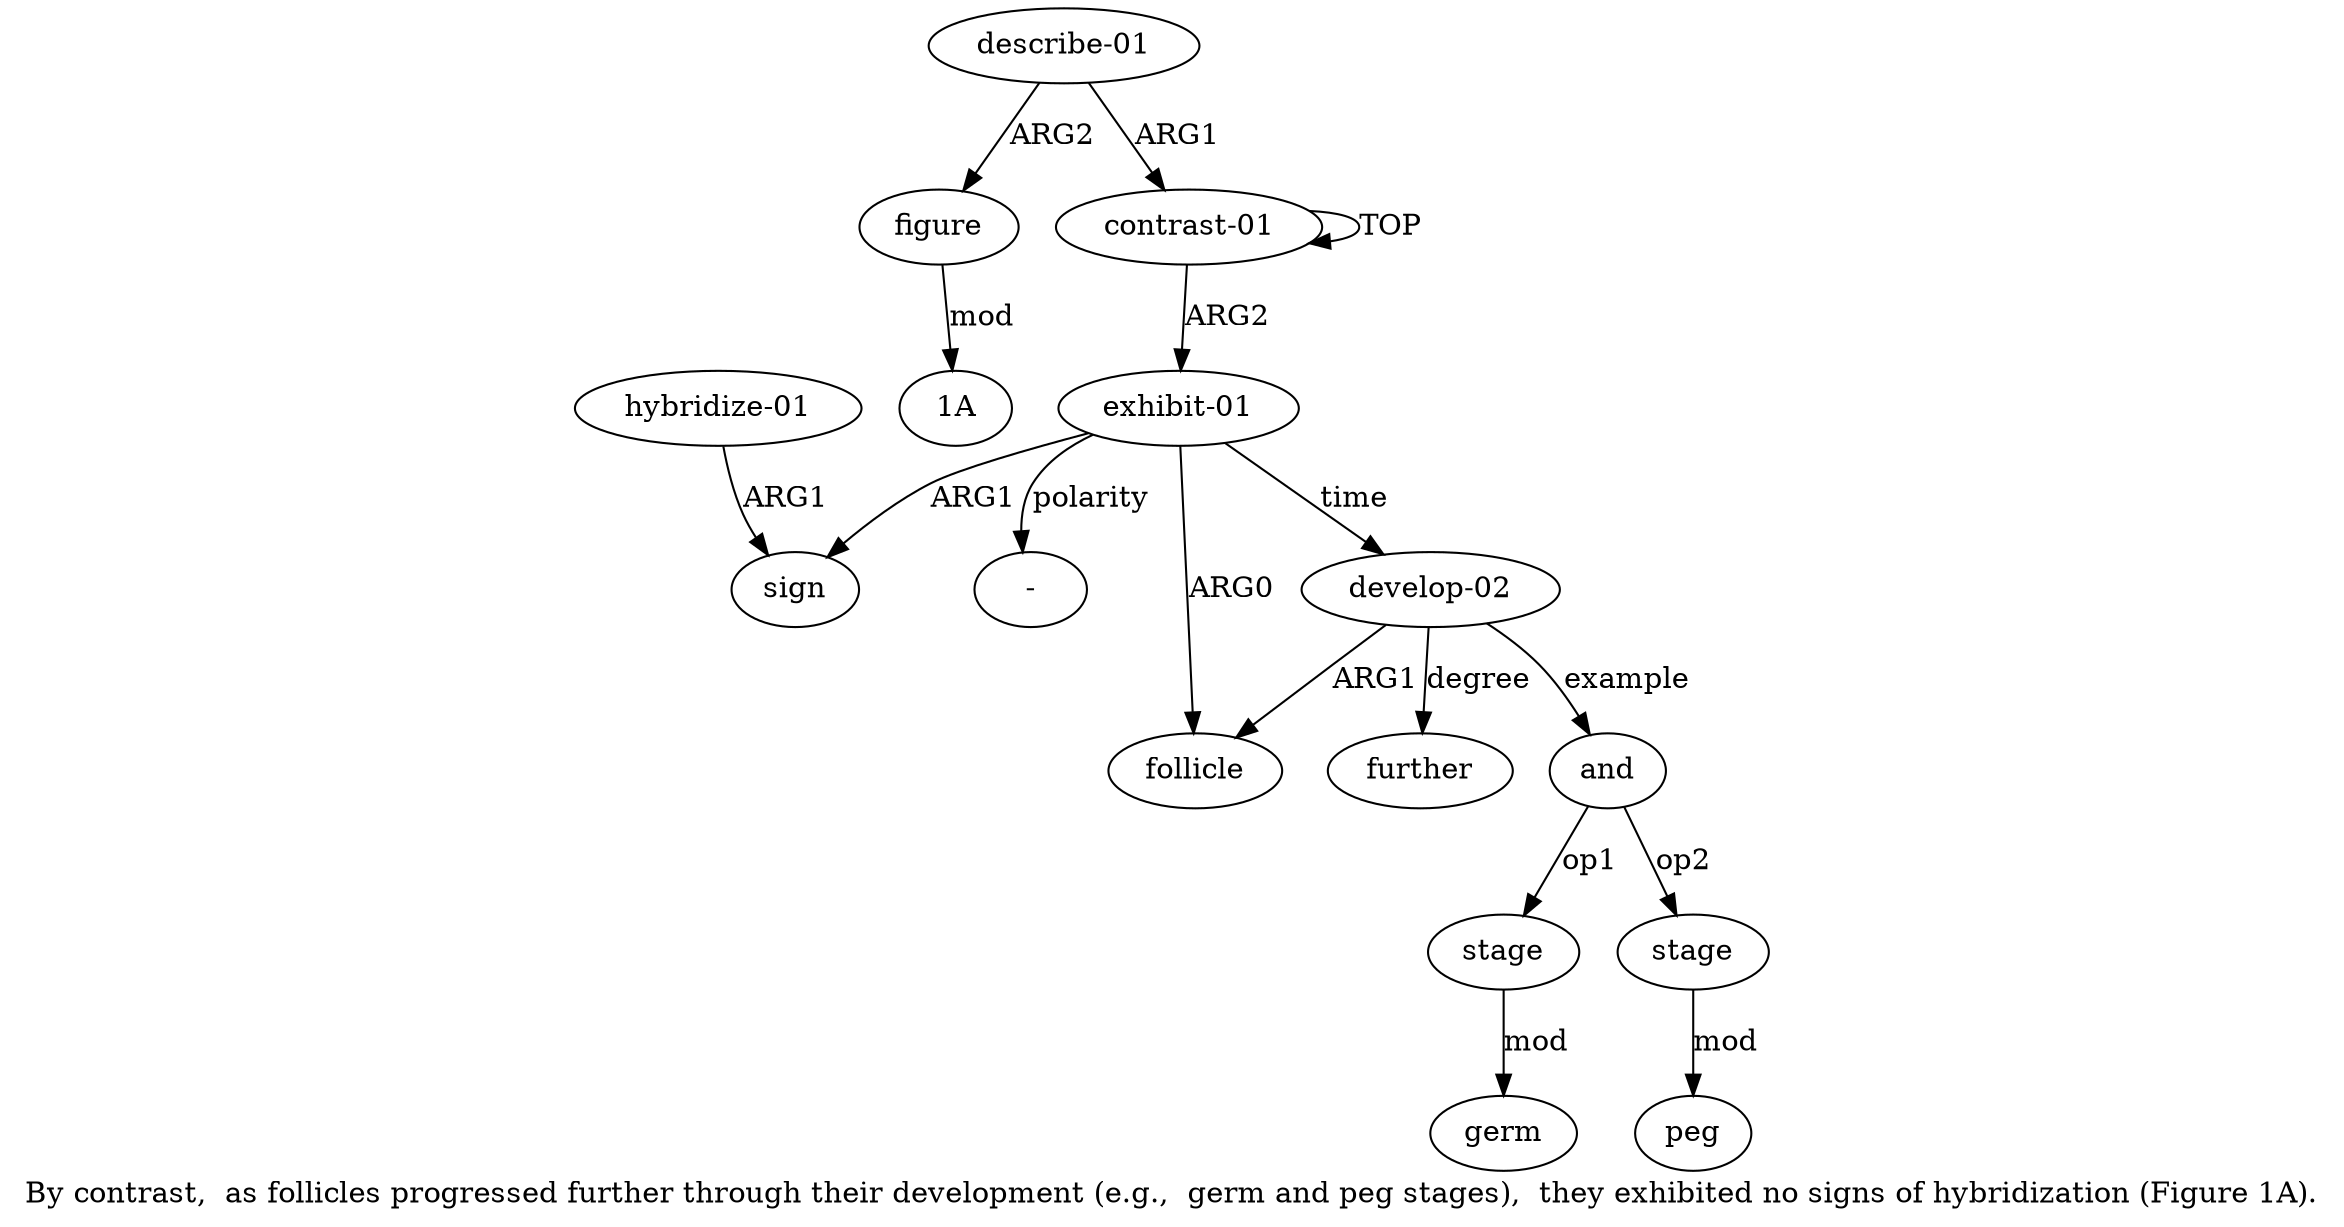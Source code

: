 digraph  {
	graph [label="By contrast,  as follicles progressed further through their development (e.g.,  germ and peg stages),  they exhibited no signs of \
hybridization (Figure 1A)."];
	node [label="\N"];
	a11	 [color=black,
		gold_ind=11,
		gold_label=further,
		label=further,
		test_ind=11,
		test_label=further];
	a10	 [color=black,
		gold_ind=10,
		gold_label=peg,
		label=peg,
		test_ind=10,
		test_label=peg];
	a13	 [color=black,
		gold_ind=13,
		gold_label=figure,
		label=figure,
		test_ind=13,
		test_label=figure];
	"a13 1A"	 [color=black,
		gold_ind=-1,
		gold_label="1A",
		label="1A",
		test_ind=-1,
		test_label="1A"];
	a13 -> "a13 1A" [key=0,
	color=black,
	gold_label=mod,
	label=mod,
	test_label=mod];
a12 [color=black,
	gold_ind=12,
	gold_label="describe-01",
	label="describe-01",
	test_ind=12,
	test_label="describe-01"];
a12 -> a13 [key=0,
color=black,
gold_label=ARG2,
label=ARG2,
test_label=ARG2];
a0 [color=black,
gold_ind=0,
gold_label="contrast-01",
label="contrast-01",
test_ind=0,
test_label="contrast-01"];
a12 -> a0 [key=0,
color=black,
gold_label=ARG1,
label=ARG1,
test_label=ARG1];
"a1 -" [color=black,
gold_ind=-1,
gold_label="-",
label="-",
test_ind=-1,
test_label="-"];
a1 [color=black,
gold_ind=1,
gold_label="exhibit-01",
label="exhibit-01",
test_ind=1,
test_label="exhibit-01"];
a1 -> "a1 -" [key=0,
color=black,
gold_label=polarity,
label=polarity,
test_label=polarity];
a2 [color=black,
gold_ind=2,
gold_label=sign,
label=sign,
test_ind=2,
test_label=sign];
a1 -> a2 [key=0,
color=black,
gold_label=ARG1,
label=ARG1,
test_label=ARG1];
a5 [color=black,
gold_ind=5,
gold_label=follicle,
label=follicle,
test_ind=5,
test_label=follicle];
a1 -> a5 [key=0,
color=black,
gold_label=ARG0,
label=ARG0,
test_label=ARG0];
a4 [color=black,
gold_ind=4,
gold_label="develop-02",
label="develop-02",
test_ind=4,
test_label="develop-02"];
a1 -> a4 [key=0,
color=black,
gold_label=time,
label=time,
test_label=time];
a0 -> a1 [key=0,
color=black,
gold_label=ARG2,
label=ARG2,
test_label=ARG2];
a0 -> a0 [key=0,
color=black,
gold_label=TOP,
label=TOP,
test_label=TOP];
a3 [color=black,
gold_ind=3,
gold_label="hybridize-01",
label="hybridize-01",
test_ind=3,
test_label="hybridize-01"];
a3 -> a2 [key=0,
color=black,
gold_label=ARG1,
label=ARG1,
test_label=ARG1];
a4 -> a11 [key=0,
color=black,
gold_label=degree,
label=degree,
test_label=degree];
a4 -> a5 [key=0,
color=black,
gold_label=ARG1,
label=ARG1,
test_label=ARG1];
a6 [color=black,
gold_ind=6,
gold_label=and,
label=and,
test_ind=6,
test_label=and];
a4 -> a6 [key=0,
color=black,
gold_label=example,
label=example,
test_label=example];
a7 [color=black,
gold_ind=7,
gold_label=stage,
label=stage,
test_ind=7,
test_label=stage];
a8 [color=black,
gold_ind=8,
gold_label=germ,
label=germ,
test_ind=8,
test_label=germ];
a7 -> a8 [key=0,
color=black,
gold_label=mod,
label=mod,
test_label=mod];
a6 -> a7 [key=0,
color=black,
gold_label=op1,
label=op1,
test_label=op1];
a9 [color=black,
gold_ind=9,
gold_label=stage,
label=stage,
test_ind=9,
test_label=stage];
a6 -> a9 [key=0,
color=black,
gold_label=op2,
label=op2,
test_label=op2];
a9 -> a10 [key=0,
color=black,
gold_label=mod,
label=mod,
test_label=mod];
}
